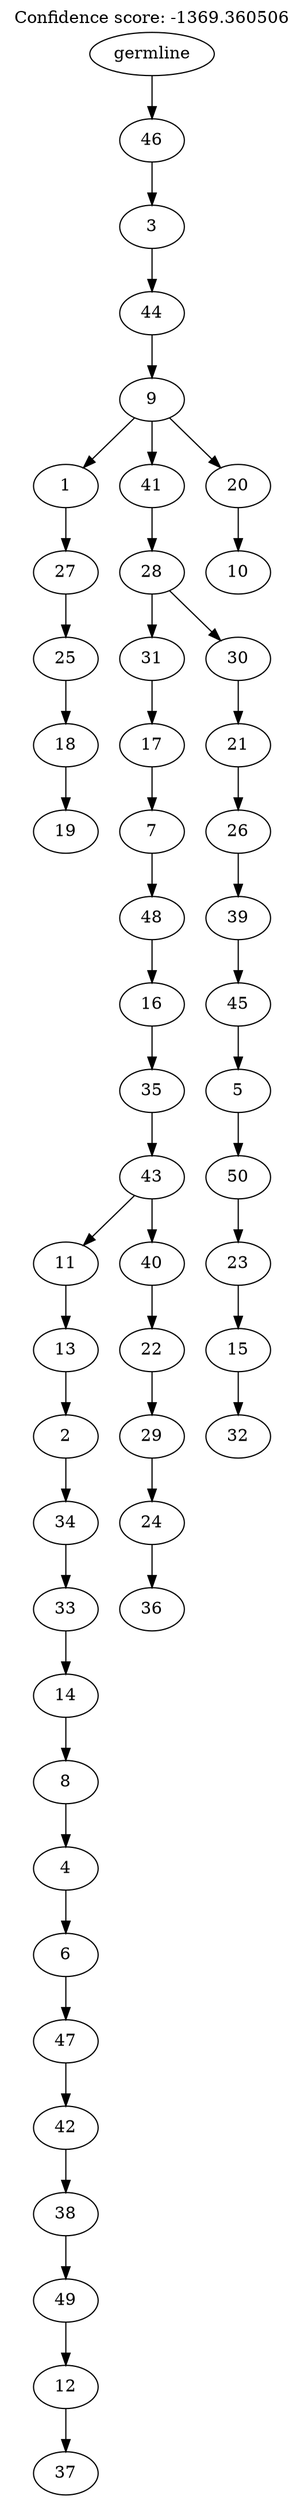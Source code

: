 digraph g {
	"49" -> "50";
	"50" [label="19"];
	"48" -> "49";
	"49" [label="18"];
	"47" -> "48";
	"48" [label="25"];
	"46" -> "47";
	"47" [label="27"];
	"44" -> "45";
	"45" [label="37"];
	"43" -> "44";
	"44" [label="12"];
	"42" -> "43";
	"43" [label="49"];
	"41" -> "42";
	"42" [label="38"];
	"40" -> "41";
	"41" [label="42"];
	"39" -> "40";
	"40" [label="47"];
	"38" -> "39";
	"39" [label="6"];
	"37" -> "38";
	"38" [label="4"];
	"36" -> "37";
	"37" [label="8"];
	"35" -> "36";
	"36" [label="14"];
	"34" -> "35";
	"35" [label="33"];
	"33" -> "34";
	"34" [label="34"];
	"32" -> "33";
	"33" [label="2"];
	"31" -> "32";
	"32" [label="13"];
	"29" -> "30";
	"30" [label="36"];
	"28" -> "29";
	"29" [label="24"];
	"27" -> "28";
	"28" [label="29"];
	"26" -> "27";
	"27" [label="22"];
	"25" -> "26";
	"26" [label="40"];
	"25" -> "31";
	"31" [label="11"];
	"24" -> "25";
	"25" [label="43"];
	"23" -> "24";
	"24" [label="35"];
	"22" -> "23";
	"23" [label="16"];
	"21" -> "22";
	"22" [label="48"];
	"20" -> "21";
	"21" [label="7"];
	"19" -> "20";
	"20" [label="17"];
	"17" -> "18";
	"18" [label="32"];
	"16" -> "17";
	"17" [label="15"];
	"15" -> "16";
	"16" [label="23"];
	"14" -> "15";
	"15" [label="50"];
	"13" -> "14";
	"14" [label="5"];
	"12" -> "13";
	"13" [label="45"];
	"11" -> "12";
	"12" [label="39"];
	"10" -> "11";
	"11" [label="26"];
	"9" -> "10";
	"10" [label="21"];
	"8" -> "9";
	"9" [label="30"];
	"8" -> "19";
	"19" [label="31"];
	"7" -> "8";
	"8" [label="28"];
	"5" -> "6";
	"6" [label="10"];
	"4" -> "5";
	"5" [label="20"];
	"4" -> "7";
	"7" [label="41"];
	"4" -> "46";
	"46" [label="1"];
	"3" -> "4";
	"4" [label="9"];
	"2" -> "3";
	"3" [label="44"];
	"1" -> "2";
	"2" [label="3"];
	"0" -> "1";
	"1" [label="46"];
	"0" [label="germline"];
	labelloc="t";
	label="Confidence score: -1369.360506";
}
